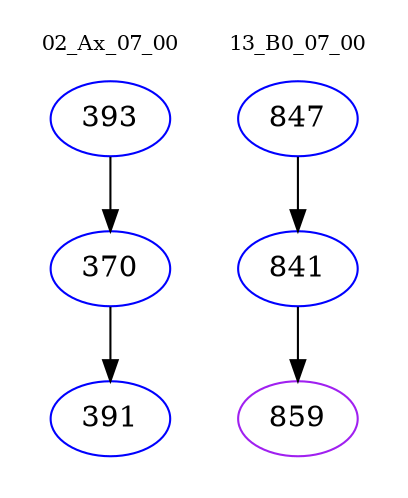 digraph{
subgraph cluster_0 {
color = white
label = "02_Ax_07_00";
fontsize=10;
T0_393 [label="393", color="blue"]
T0_393 -> T0_370 [color="black"]
T0_370 [label="370", color="blue"]
T0_370 -> T0_391 [color="black"]
T0_391 [label="391", color="blue"]
}
subgraph cluster_1 {
color = white
label = "13_B0_07_00";
fontsize=10;
T1_847 [label="847", color="blue"]
T1_847 -> T1_841 [color="black"]
T1_841 [label="841", color="blue"]
T1_841 -> T1_859 [color="black"]
T1_859 [label="859", color="purple"]
}
}
